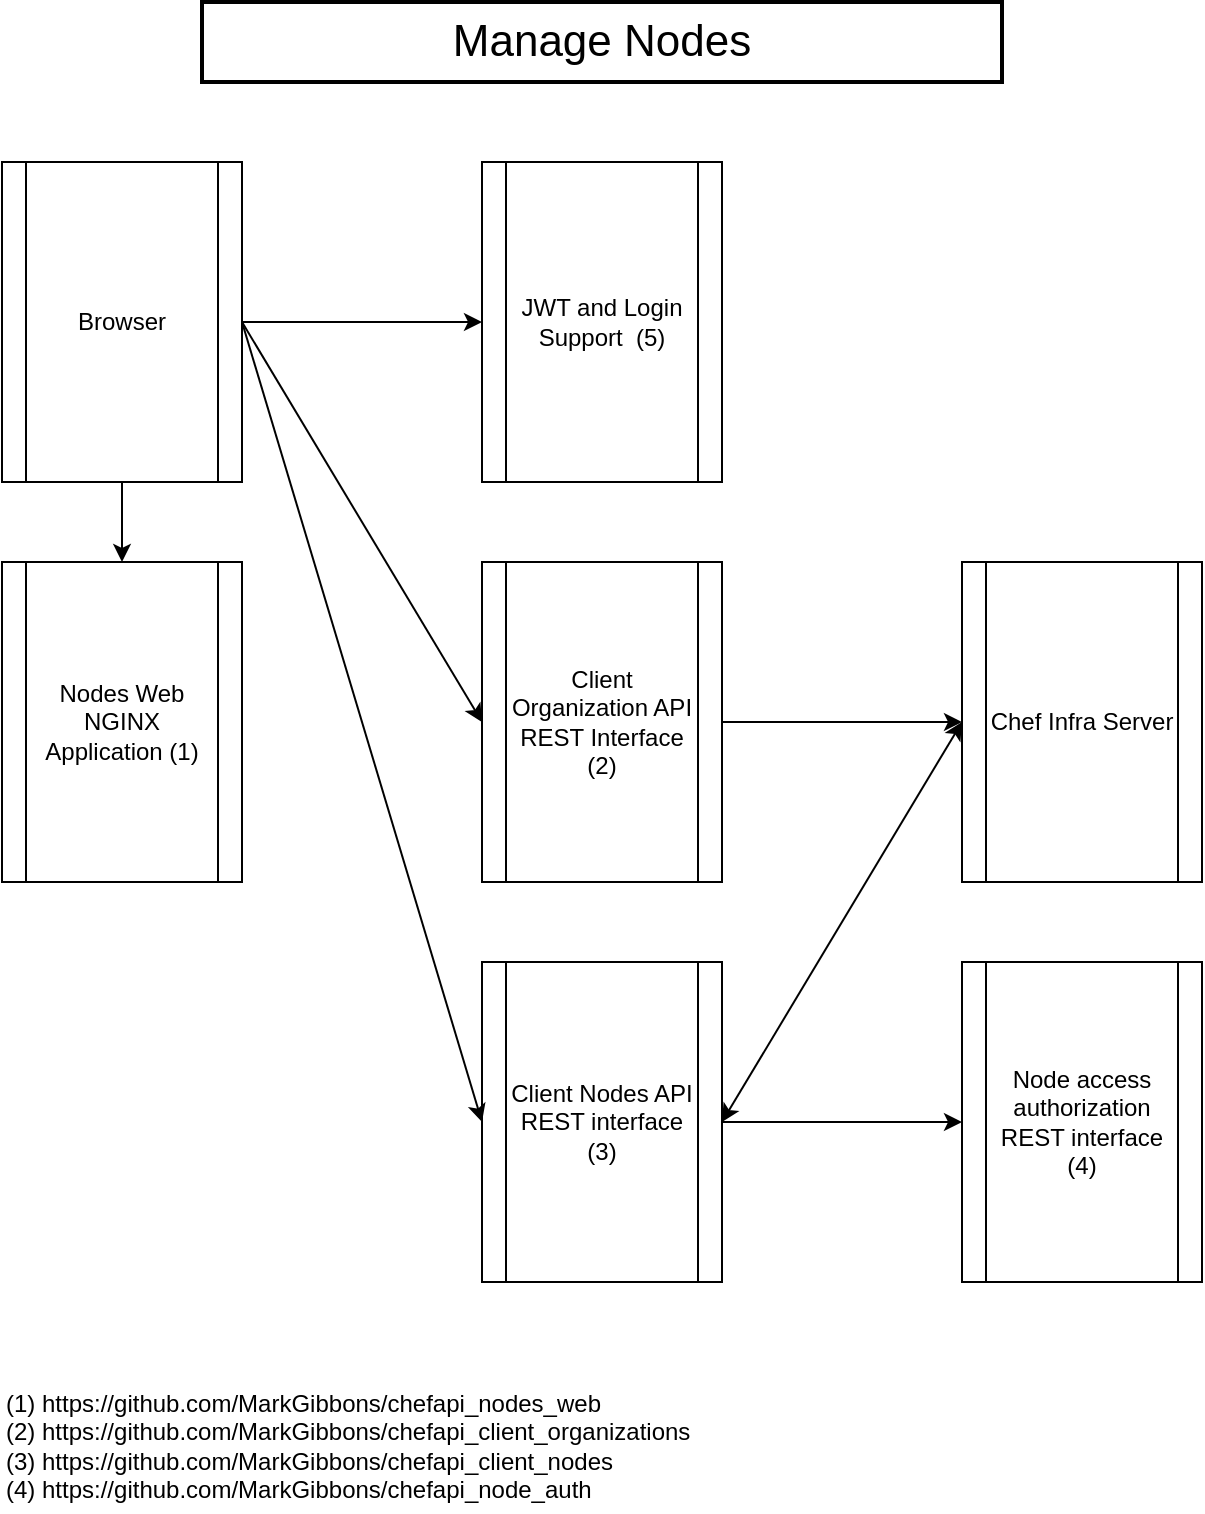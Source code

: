 <mxfile version="12.9.9" type="device"><diagram id="C5RBs43oDa-KdzZeNtuy" name="Page-1"><mxGraphModel dx="1106" dy="783" grid="1" gridSize="10" guides="1" tooltips="1" connect="1" arrows="1" fold="1" page="1" pageScale="1" pageWidth="827" pageHeight="1169" math="0" shadow="0"><root><mxCell id="WIyWlLk6GJQsqaUBKTNV-0"/><mxCell id="WIyWlLk6GJQsqaUBKTNV-1" parent="WIyWlLk6GJQsqaUBKTNV-0"/><mxCell id="6OTDwglLwW0tbATLbUin-0" value="Node access authorization&lt;br&gt;REST interface (4)" style="shape=process;whiteSpace=wrap;html=1;backgroundOutline=1;" parent="WIyWlLk6GJQsqaUBKTNV-1" vertex="1"><mxGeometry x="520" y="520" width="120" height="160" as="geometry"/></mxCell><mxCell id="6OTDwglLwW0tbATLbUin-1" value="&lt;br&gt;(1) https://github.com/MarkGibbons/chefapi_nodes_web&lt;br&gt;(2) https://github.com/MarkGibbons/chefapi_client_organizations&lt;br&gt;(3) https://github.com/MarkGibbons/chefapi_client_nodes&lt;br&gt;(4) https://github.com/MarkGibbons/chefapi_node_auth" style="text;html=1;align=left;verticalAlign=middle;resizable=0;points=[];autosize=1;" parent="WIyWlLk6GJQsqaUBKTNV-1" vertex="1"><mxGeometry x="40" y="715" width="360" height="80" as="geometry"/></mxCell><mxCell id="s_11ZBtgXJcrd8yuMP0T-3" style="edgeStyle=orthogonalEdgeStyle;rounded=0;orthogonalLoop=1;jettySize=auto;html=1;exitX=1;exitY=0.5;exitDx=0;exitDy=0;entryX=1;entryY=0.5;entryDx=0;entryDy=0;" parent="WIyWlLk6GJQsqaUBKTNV-1" source="6OTDwglLwW0tbATLbUin-2" target="6OTDwglLwW0tbATLbUin-2" edge="1"><mxGeometry relative="1" as="geometry"><mxPoint x="160" y="200" as="targetPoint"/></mxGeometry></mxCell><mxCell id="6OTDwglLwW0tbATLbUin-2" value="Browser" style="shape=process;whiteSpace=wrap;html=1;backgroundOutline=1;" parent="WIyWlLk6GJQsqaUBKTNV-1" vertex="1"><mxGeometry x="40" y="120" width="120" height="160" as="geometry"/></mxCell><mxCell id="6OTDwglLwW0tbATLbUin-3" style="edgeStyle=orthogonalEdgeStyle;rounded=0;orthogonalLoop=1;jettySize=auto;html=1;exitX=0.5;exitY=1;exitDx=0;exitDy=0;" parent="WIyWlLk6GJQsqaUBKTNV-1" source="6OTDwglLwW0tbATLbUin-2" target="6OTDwglLwW0tbATLbUin-2" edge="1"><mxGeometry relative="1" as="geometry"/></mxCell><mxCell id="6OTDwglLwW0tbATLbUin-4" value="Chef Infra Server" style="shape=process;whiteSpace=wrap;html=1;backgroundOutline=1;" parent="WIyWlLk6GJQsqaUBKTNV-1" vertex="1"><mxGeometry x="520" y="320" width="120" height="160" as="geometry"/></mxCell><mxCell id="6OTDwglLwW0tbATLbUin-6" value="Client Nodes API REST interface (3)" style="shape=process;whiteSpace=wrap;html=1;backgroundOutline=1;" parent="WIyWlLk6GJQsqaUBKTNV-1" vertex="1"><mxGeometry x="280" y="520" width="120" height="160" as="geometry"/></mxCell><mxCell id="6OTDwglLwW0tbATLbUin-8" value="Manage Nodes" style="text;html=1;strokeColor=#000000;fillColor=none;align=center;verticalAlign=middle;whiteSpace=wrap;rounded=0;strokeWidth=2;fontSize=22;" parent="WIyWlLk6GJQsqaUBKTNV-1" vertex="1"><mxGeometry x="140" y="40" width="400" height="40" as="geometry"/></mxCell><mxCell id="6OTDwglLwW0tbATLbUin-10" value="" style="endArrow=classic;html=1;fontSize=22;entryX=0;entryY=0.5;entryDx=0;entryDy=0;" parent="WIyWlLk6GJQsqaUBKTNV-1" target="6OTDwglLwW0tbATLbUin-6" edge="1"><mxGeometry width="50" height="50" relative="1" as="geometry"><mxPoint x="160" y="200" as="sourcePoint"/><mxPoint x="140" y="340" as="targetPoint"/></mxGeometry></mxCell><mxCell id="6OTDwglLwW0tbATLbUin-11" value="Client Organization API REST Interface (2)" style="shape=process;whiteSpace=wrap;html=1;backgroundOutline=1;" parent="WIyWlLk6GJQsqaUBKTNV-1" vertex="1"><mxGeometry x="280" y="320" width="120" height="160" as="geometry"/></mxCell><mxCell id="6OTDwglLwW0tbATLbUin-13" value="" style="endArrow=classic;startArrow=classic;html=1;fontSize=22;exitX=1;exitY=0.5;exitDx=0;exitDy=0;entryX=0;entryY=0.5;entryDx=0;entryDy=0;" parent="WIyWlLk6GJQsqaUBKTNV-1" source="6OTDwglLwW0tbATLbUin-6" target="6OTDwglLwW0tbATLbUin-4" edge="1"><mxGeometry width="50" height="50" relative="1" as="geometry"><mxPoint x="210" y="470" as="sourcePoint"/><mxPoint x="260" y="420" as="targetPoint"/></mxGeometry></mxCell><mxCell id="s_11ZBtgXJcrd8yuMP0T-0" value="" style="endArrow=classic;html=1;exitX=1;exitY=0.5;exitDx=0;exitDy=0;entryX=0;entryY=0.5;entryDx=0;entryDy=0;" parent="WIyWlLk6GJQsqaUBKTNV-1" source="6OTDwglLwW0tbATLbUin-11" target="6OTDwglLwW0tbATLbUin-4" edge="1"><mxGeometry width="50" height="50" relative="1" as="geometry"><mxPoint x="420" y="330" as="sourcePoint"/><mxPoint x="470" y="280" as="targetPoint"/></mxGeometry></mxCell><mxCell id="s_11ZBtgXJcrd8yuMP0T-2" value="Nodes Web NGINX Application (1)" style="shape=process;whiteSpace=wrap;html=1;backgroundOutline=1;" parent="WIyWlLk6GJQsqaUBKTNV-1" vertex="1"><mxGeometry x="40" y="320" width="120" height="160" as="geometry"/></mxCell><mxCell id="s_11ZBtgXJcrd8yuMP0T-4" value="" style="endArrow=classic;html=1;exitX=1;exitY=0.5;exitDx=0;exitDy=0;entryX=0;entryY=0.5;entryDx=0;entryDy=0;" parent="WIyWlLk6GJQsqaUBKTNV-1" source="6OTDwglLwW0tbATLbUin-2" target="6OTDwglLwW0tbATLbUin-11" edge="1"><mxGeometry width="50" height="50" relative="1" as="geometry"><mxPoint x="190" y="410" as="sourcePoint"/><mxPoint x="240" y="360" as="targetPoint"/></mxGeometry></mxCell><mxCell id="s_11ZBtgXJcrd8yuMP0T-5" value="" style="endArrow=classic;html=1;exitX=0.5;exitY=1;exitDx=0;exitDy=0;entryX=0.5;entryY=0;entryDx=0;entryDy=0;" parent="WIyWlLk6GJQsqaUBKTNV-1" source="6OTDwglLwW0tbATLbUin-2" target="s_11ZBtgXJcrd8yuMP0T-2" edge="1"><mxGeometry width="50" height="50" relative="1" as="geometry"><mxPoint x="390" y="430" as="sourcePoint"/><mxPoint x="440" y="380" as="targetPoint"/></mxGeometry></mxCell><mxCell id="s_11ZBtgXJcrd8yuMP0T-6" value="" style="endArrow=classic;html=1;exitX=1;exitY=0.5;exitDx=0;exitDy=0;entryX=0;entryY=0.5;entryDx=0;entryDy=0;" parent="WIyWlLk6GJQsqaUBKTNV-1" source="6OTDwglLwW0tbATLbUin-6" target="6OTDwglLwW0tbATLbUin-0" edge="1"><mxGeometry width="50" height="50" relative="1" as="geometry"><mxPoint x="430" y="650" as="sourcePoint"/><mxPoint x="480" y="600" as="targetPoint"/></mxGeometry></mxCell><mxCell id="s_11ZBtgXJcrd8yuMP0T-7" value="JWT and Login Support&amp;nbsp; (5)" style="shape=process;whiteSpace=wrap;html=1;backgroundOutline=1;" parent="WIyWlLk6GJQsqaUBKTNV-1" vertex="1"><mxGeometry x="280" y="120" width="120" height="160" as="geometry"/></mxCell><mxCell id="s_11ZBtgXJcrd8yuMP0T-9" value="" style="endArrow=classic;html=1;entryX=0;entryY=0.5;entryDx=0;entryDy=0;exitX=1;exitY=0.5;exitDx=0;exitDy=0;" parent="WIyWlLk6GJQsqaUBKTNV-1" target="s_11ZBtgXJcrd8yuMP0T-7" edge="1" source="6OTDwglLwW0tbATLbUin-2"><mxGeometry width="50" height="50" relative="1" as="geometry"><mxPoint x="160" y="400" as="sourcePoint"/><mxPoint x="440" y="380" as="targetPoint"/></mxGeometry></mxCell></root></mxGraphModel></diagram></mxfile>